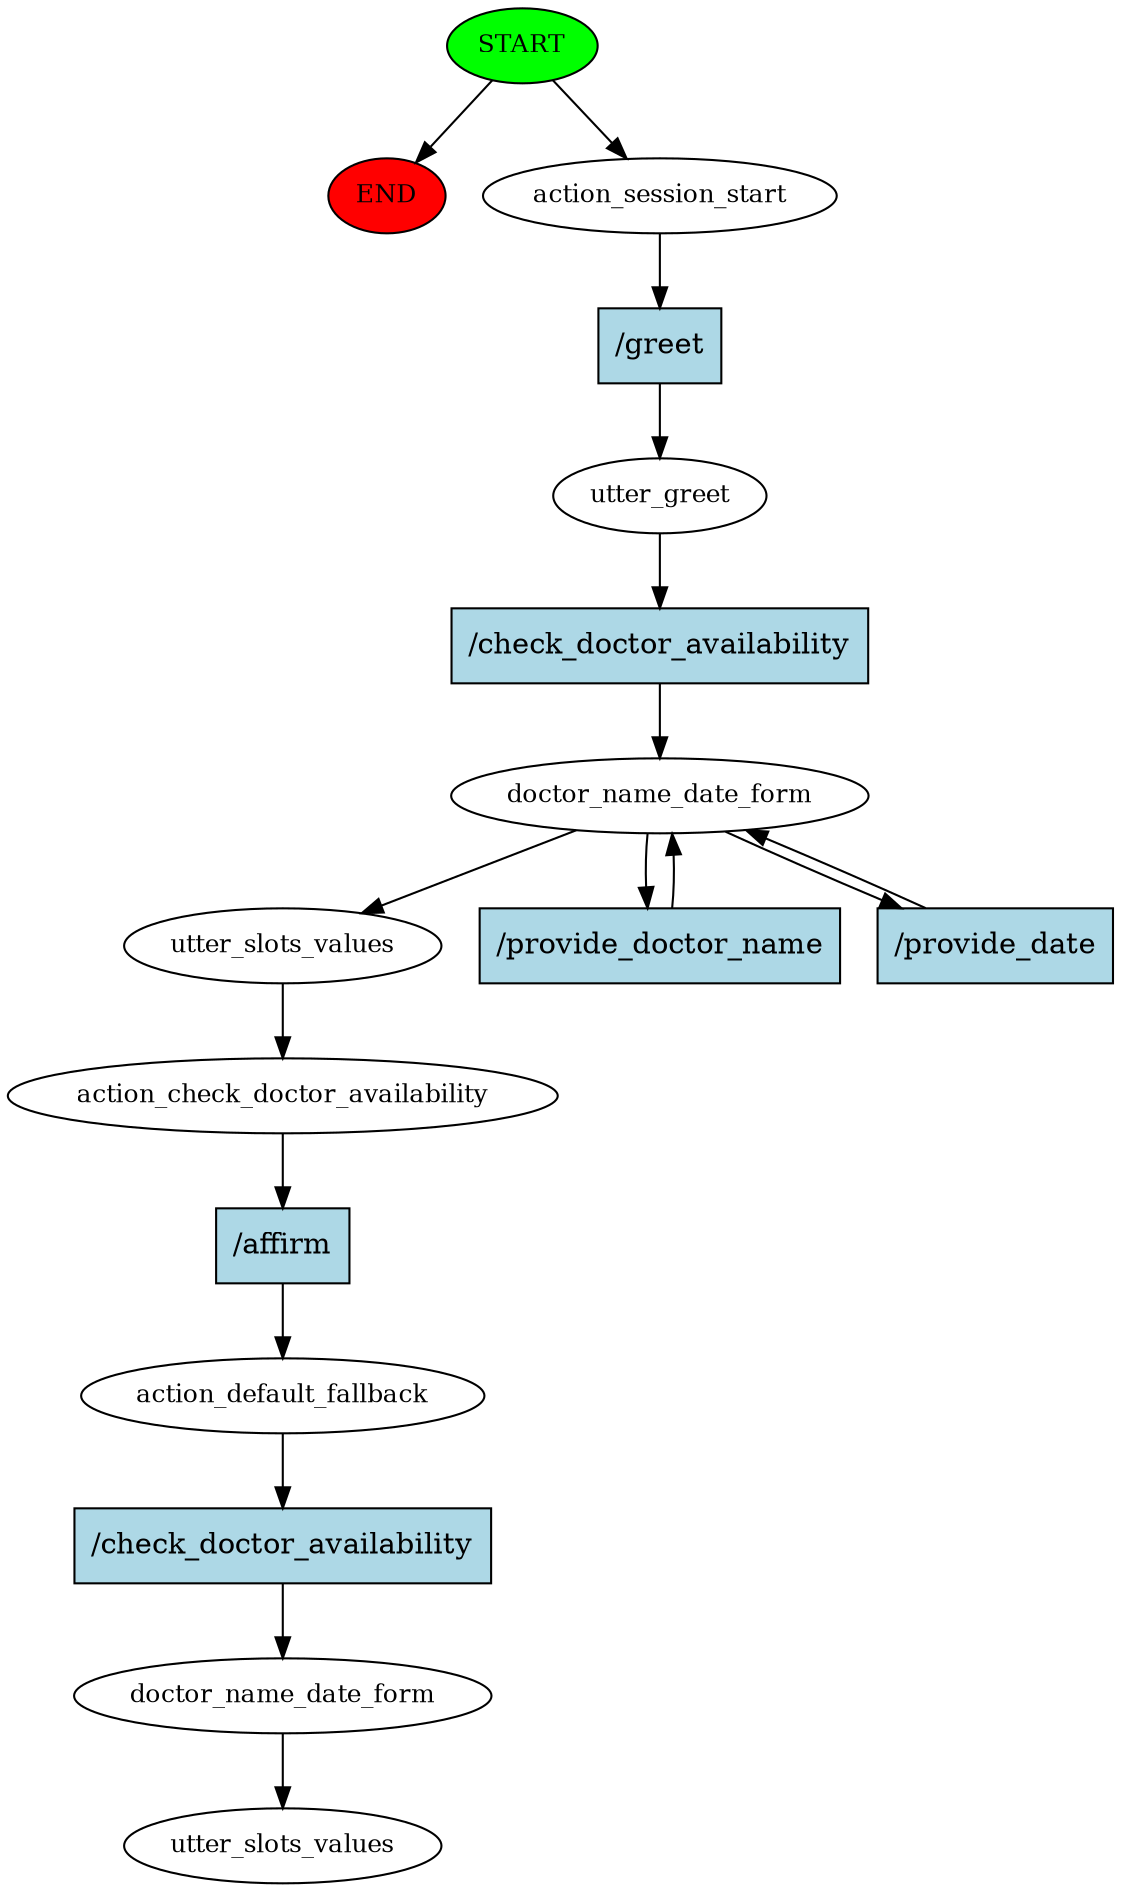 digraph  {
0 [class="start active", fillcolor=green, fontsize=12, label=START, style=filled];
"-1" [class=end, fillcolor=red, fontsize=12, label=END, style=filled];
1 [class=active, fontsize=12, label=action_session_start];
2 [class=active, fontsize=12, label=utter_greet];
3 [class=active, fontsize=12, label=doctor_name_date_form];
6 [class=active, fontsize=12, label=utter_slots_values];
7 [class=active, fontsize=12, label=action_check_doctor_availability];
8 [class=active, fontsize=12, label=action_default_fallback];
9 [class=active, fontsize=12, label=doctor_name_date_form];
10 [class="dashed active", fontsize=12, label=utter_slots_values];
11 [class="intent active", fillcolor=lightblue, label="/greet", shape=rect, style=filled];
12 [class="intent active", fillcolor=lightblue, label="/check_doctor_availability", shape=rect, style=filled];
13 [class="intent active", fillcolor=lightblue, label="/provide_doctor_name", shape=rect, style=filled];
14 [class="intent active", fillcolor=lightblue, label="/provide_date", shape=rect, style=filled];
15 [class="intent active", fillcolor=lightblue, label="/affirm", shape=rect, style=filled];
16 [class="intent active", fillcolor=lightblue, label="/check_doctor_availability", shape=rect, style=filled];
0 -> "-1"  [class="", key=NONE, label=""];
0 -> 1  [class=active, key=NONE, label=""];
1 -> 11  [class=active, key=0];
2 -> 12  [class=active, key=0];
3 -> 6  [class=active, key=NONE, label=""];
3 -> 13  [class=active, key=0];
3 -> 14  [class=active, key=0];
6 -> 7  [class=active, key=NONE, label=""];
7 -> 15  [class=active, key=0];
8 -> 16  [class=active, key=0];
9 -> 10  [class=active, key=NONE, label=""];
11 -> 2  [class=active, key=0];
12 -> 3  [class=active, key=0];
13 -> 3  [class=active, key=0];
14 -> 3  [class=active, key=0];
15 -> 8  [class=active, key=0];
16 -> 9  [class=active, key=0];
}
